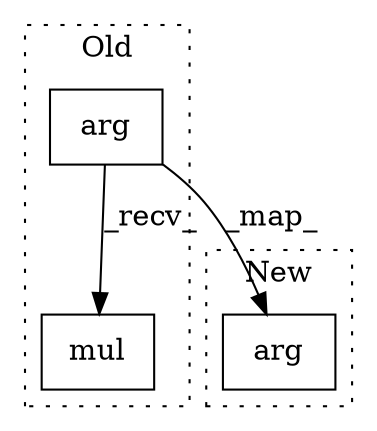 digraph G {
subgraph cluster0 {
1 [label="arg" a="32" s="2520,2525" l="4,1" shape="box"];
3 [label="mul" a="32" s="2651,2664" l="4,1" shape="box"];
label = "Old";
style="dotted";
}
subgraph cluster1 {
2 [label="arg" a="32" s="2302,2307" l="4,1" shape="box"];
label = "New";
style="dotted";
}
1 -> 2 [label="_map_"];
1 -> 3 [label="_recv_"];
}